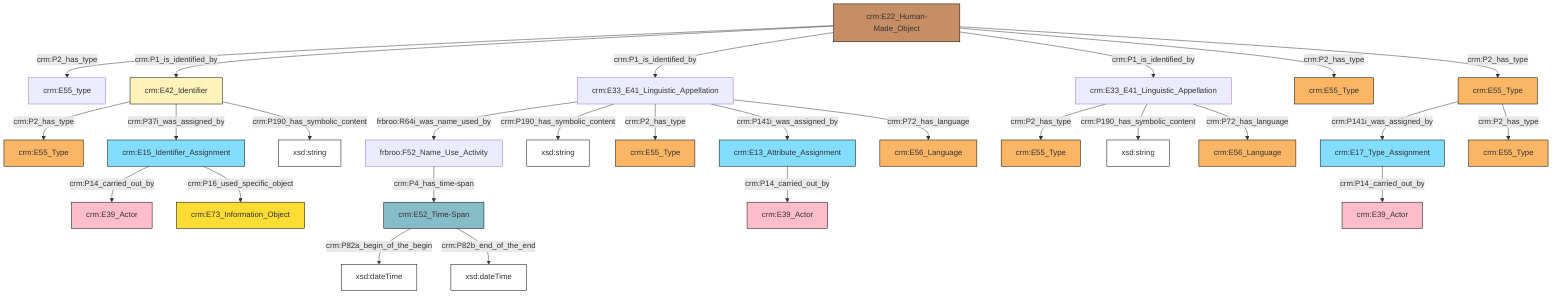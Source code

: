 flowchart TD
classDef Literal fill:#ffffff,stroke:#000000,color:;
classDef Literal_URI fill:#ffffff,stroke:#000000,color:;
classDef crm_E1_CRM_Entity fill:#ffffff,stroke:#000000,color:;
classDef crm_E1_CRM_Entity_URI fill:#ffffff,stroke:#000000,color:;
classDef crm_E2_Temporal_Entity fill:#82ddff,stroke:#000000,color:;
classDef crm_E2_Temporal_Entity_URI fill:#d2effa,stroke:#000000,color:;
classDef crm_E55_Type fill:#fab565,stroke:#000000,color:;
classDef crm_E55_Type_URI fill:#fde7ce,stroke:#000000,color:;
classDef crm_E52_Time-Span fill:#86bcc8,stroke:#000000,color:;
classDef crm_E52_Time-Span_URI fill:#dcebef,stroke:#000000,color:;
classDef crm_E41_Appellation fill:#fef3ba,stroke:#000000,color:;
classDef crm_E41_Appellation_URI fill:#fffae6,stroke:#000000,color:;
classDef crm_E53_Place fill:#94cc7d,stroke:#000000,color:;
classDef crm_E53_Place_URI fill:#e1f1da,stroke:#000000,color:;
classDef crm_E77_Persistent_Item fill:#ffffff,stroke:#000000,color:;
classDef crm_E77_Persistent_Item_URI fill:#ffffff,stroke:#000000,color:;
classDef crm_E28_Conceptual_Object fill:#fddc34,stroke:#000000,color:;
classDef crm_E28_Conceptual_Object_URI fill:#fef6cd,stroke:#000000,color:;
classDef crm_E18_Physical_Thing fill:#c78e66,stroke:#000000,color:;
classDef crm_E18_Physical_Thing_URI fill:#e3c8b5,stroke:#000000,color:;
classDef crm_E39_Actor fill:#ffbdca,stroke:#000000,color:;
classDef crm_E39_Actor_URI fill:#ffe6eb,stroke:#000000,color:;
classDef crm_E54_Dimension fill:#b8b8b8,stroke:#000000,color:;
classDef crm_E54_Dimension_URI fill:#f2f2f2,stroke:#000000,color:;
classDef crm_E92_Spacetime_Volume fill:#cc80ff,stroke:#000000,color:;
classDef crm_E92_Spacetime_Volume_URI fill:#ebccff,stroke:#000000,color:;
classDef crm_E59_Primitive_Value fill:#f0f0f0,stroke:#000000,color:;
classDef crm_E59_Primitive_Value_URI fill:#f2f2f2,stroke:#000000,color:;
classDef crm_PC0_Typed_CRM_Property fill:#ffffff,stroke:#000000,color:;
classDef crm_PC0_Typed_CRM_Property_URI fill:#ffffff,stroke:#000000,color:;
classDef Multi fill:#cccccc,stroke:#000000,color:;
classDef Multi_URI fill:#cccccc,stroke:#000000,color:;
0["crm:E22_Human-Made_Object"]:::crm_E18_Physical_Thing -->|crm:P2_has_type| 1["crm:E55_type"]:::Default
2["crm:E55_Type"]:::crm_E55_Type -->|crm:P141i_was_assigned_by| 3["crm:E17_Type_Assignment"]:::crm_E2_Temporal_Entity
0["crm:E22_Human-Made_Object"]:::crm_E18_Physical_Thing -->|crm:P1_is_identified_by| 4["crm:E42_Identifier"]:::crm_E41_Appellation
5["crm:E15_Identifier_Assignment"]:::crm_E2_Temporal_Entity -->|crm:P14_carried_out_by| 6["crm:E39_Actor"]:::crm_E39_Actor
7["crm:E52_Time-Span"]:::crm_E52_Time-Span -->|crm:P82a_begin_of_the_begin| 8["xsd:dateTime"]:::Literal
3["crm:E17_Type_Assignment"]:::crm_E2_Temporal_Entity -->|crm:P14_carried_out_by| 9["crm:E39_Actor"]:::crm_E39_Actor
0["crm:E22_Human-Made_Object"]:::crm_E18_Physical_Thing -->|crm:P1_is_identified_by| 10["crm:E33_E41_Linguistic_Appellation"]:::Default
10["crm:E33_E41_Linguistic_Appellation"]:::Default -->|frbroo:R64i_was_name_used_by| 15["frbroo:F52_Name_Use_Activity"]:::Default
2["crm:E55_Type"]:::crm_E55_Type -->|crm:P2_has_type| 11["crm:E55_Type"]:::crm_E55_Type
22["crm:E33_E41_Linguistic_Appellation"]:::Default -->|crm:P2_has_type| 23["crm:E55_Type"]:::crm_E55_Type
7["crm:E52_Time-Span"]:::crm_E52_Time-Span -->|crm:P82b_end_of_the_end| 24["xsd:dateTime"]:::Literal
4["crm:E42_Identifier"]:::crm_E41_Appellation -->|crm:P2_has_type| 17["crm:E55_Type"]:::crm_E55_Type
26["crm:E13_Attribute_Assignment"]:::crm_E2_Temporal_Entity -->|crm:P14_carried_out_by| 27["crm:E39_Actor"]:::crm_E39_Actor
0["crm:E22_Human-Made_Object"]:::crm_E18_Physical_Thing -->|crm:P1_is_identified_by| 22["crm:E33_E41_Linguistic_Appellation"]:::Default
10["crm:E33_E41_Linguistic_Appellation"]:::Default -->|crm:P190_has_symbolic_content| 30["xsd:string"]:::Literal
10["crm:E33_E41_Linguistic_Appellation"]:::Default -->|crm:P2_has_type| 19["crm:E55_Type"]:::crm_E55_Type
4["crm:E42_Identifier"]:::crm_E41_Appellation -->|crm:P37i_was_assigned_by| 5["crm:E15_Identifier_Assignment"]:::crm_E2_Temporal_Entity
22["crm:E33_E41_Linguistic_Appellation"]:::Default -->|crm:P190_has_symbolic_content| 32["xsd:string"]:::Literal
0["crm:E22_Human-Made_Object"]:::crm_E18_Physical_Thing -->|crm:P2_has_type| 37["crm:E55_Type"]:::crm_E55_Type
15["frbroo:F52_Name_Use_Activity"]:::Default -->|crm:P4_has_time-span| 7["crm:E52_Time-Span"]:::crm_E52_Time-Span
10["crm:E33_E41_Linguistic_Appellation"]:::Default -->|crm:P141i_was_assigned_by| 26["crm:E13_Attribute_Assignment"]:::crm_E2_Temporal_Entity
4["crm:E42_Identifier"]:::crm_E41_Appellation -->|crm:P190_has_symbolic_content| 39["xsd:string"]:::Literal
10["crm:E33_E41_Linguistic_Appellation"]:::Default -->|crm:P72_has_language| 49["crm:E56_Language"]:::crm_E55_Type
0["crm:E22_Human-Made_Object"]:::crm_E18_Physical_Thing -->|crm:P2_has_type| 2["crm:E55_Type"]:::crm_E55_Type
22["crm:E33_E41_Linguistic_Appellation"]:::Default -->|crm:P72_has_language| 35["crm:E56_Language"]:::crm_E55_Type
5["crm:E15_Identifier_Assignment"]:::crm_E2_Temporal_Entity -->|crm:P16_used_specific_object| 33["crm:E73_Information_Object"]:::crm_E28_Conceptual_Object